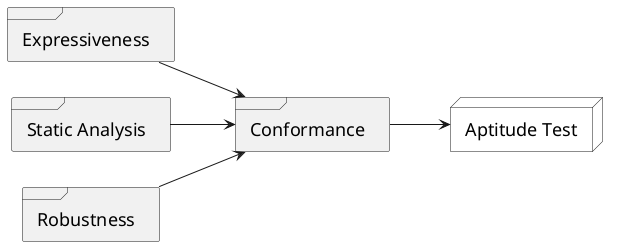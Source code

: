 @startuml
left to right direction

node aptitude as "Aptitude Test" #White
frame conformance as "Conformance"
frame expressiveness as "Expressiveness"
frame sa as "Static Analysis"
frame robustness as "Robustness"

conformance --> aptitude
expressiveness --> conformance
sa --> conformance
robustness --> conformance

hide empty members
hide empty methods
hide circle

skinparam monochrome true
skinparam shadowing false
skinparam packageStyle rect

skinparam frame {
    FontSize 18
}
skinparam node {
    FontSize 18
}
@enduml
